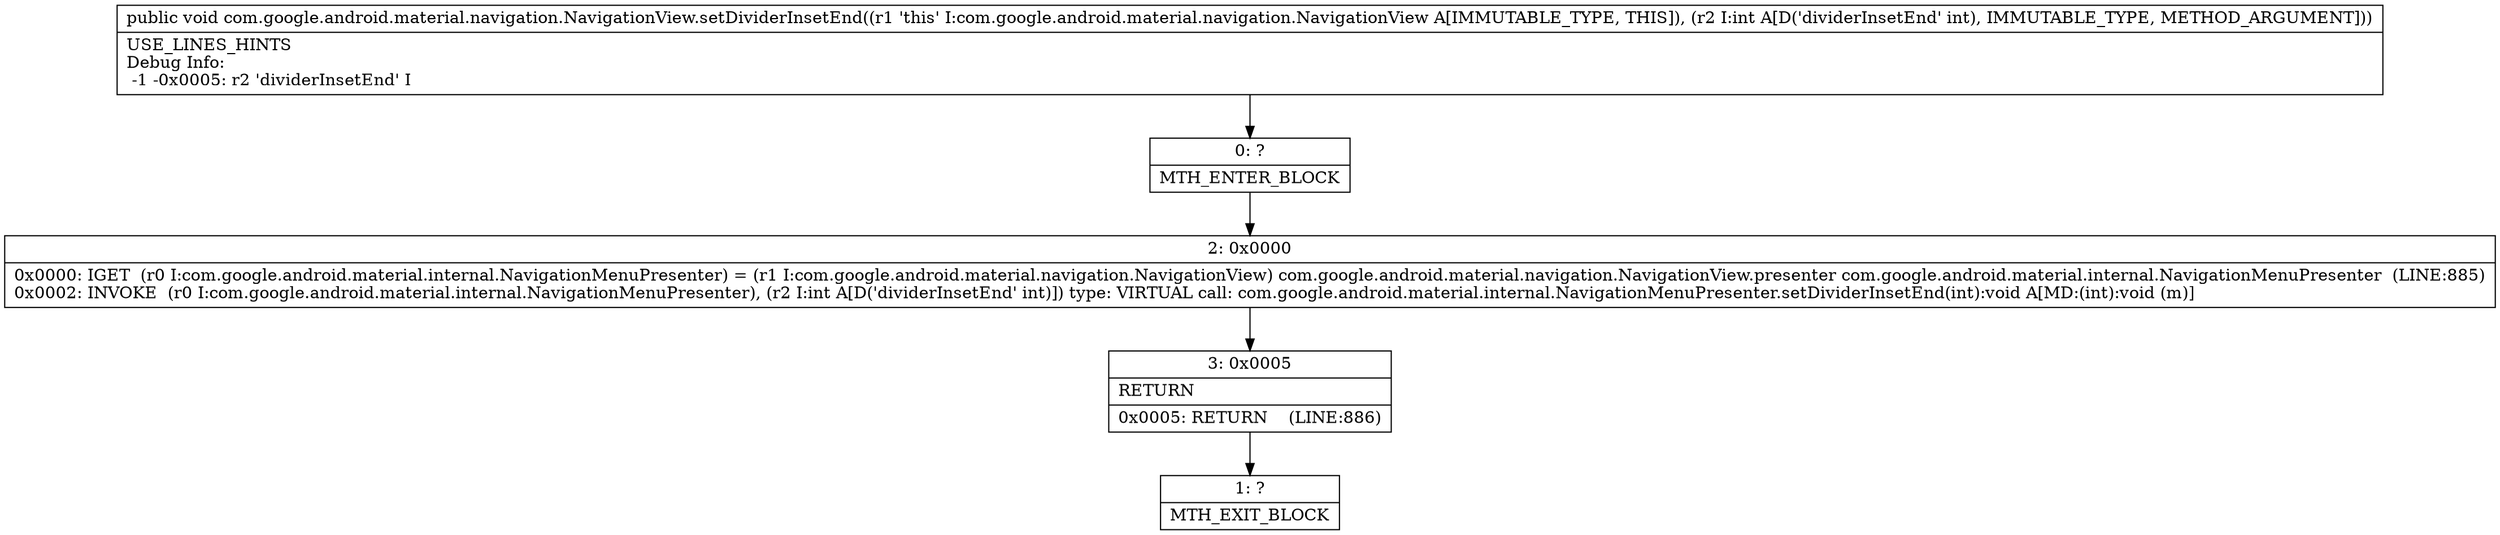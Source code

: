 digraph "CFG forcom.google.android.material.navigation.NavigationView.setDividerInsetEnd(I)V" {
Node_0 [shape=record,label="{0\:\ ?|MTH_ENTER_BLOCK\l}"];
Node_2 [shape=record,label="{2\:\ 0x0000|0x0000: IGET  (r0 I:com.google.android.material.internal.NavigationMenuPresenter) = (r1 I:com.google.android.material.navigation.NavigationView) com.google.android.material.navigation.NavigationView.presenter com.google.android.material.internal.NavigationMenuPresenter  (LINE:885)\l0x0002: INVOKE  (r0 I:com.google.android.material.internal.NavigationMenuPresenter), (r2 I:int A[D('dividerInsetEnd' int)]) type: VIRTUAL call: com.google.android.material.internal.NavigationMenuPresenter.setDividerInsetEnd(int):void A[MD:(int):void (m)]\l}"];
Node_3 [shape=record,label="{3\:\ 0x0005|RETURN\l|0x0005: RETURN    (LINE:886)\l}"];
Node_1 [shape=record,label="{1\:\ ?|MTH_EXIT_BLOCK\l}"];
MethodNode[shape=record,label="{public void com.google.android.material.navigation.NavigationView.setDividerInsetEnd((r1 'this' I:com.google.android.material.navigation.NavigationView A[IMMUTABLE_TYPE, THIS]), (r2 I:int A[D('dividerInsetEnd' int), IMMUTABLE_TYPE, METHOD_ARGUMENT]))  | USE_LINES_HINTS\lDebug Info:\l  \-1 \-0x0005: r2 'dividerInsetEnd' I\l}"];
MethodNode -> Node_0;Node_0 -> Node_2;
Node_2 -> Node_3;
Node_3 -> Node_1;
}


